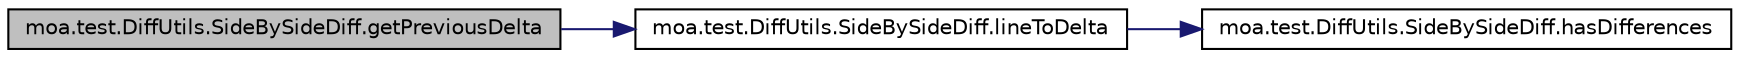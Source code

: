 digraph G
{
  edge [fontname="Helvetica",fontsize="10",labelfontname="Helvetica",labelfontsize="10"];
  node [fontname="Helvetica",fontsize="10",shape=record];
  rankdir=LR;
  Node1 [label="moa.test.DiffUtils.SideBySideDiff.getPreviousDelta",height=0.2,width=0.4,color="black", fillcolor="grey75", style="filled" fontcolor="black"];
  Node1 -> Node2 [color="midnightblue",fontsize="10",style="solid",fontname="Helvetica"];
  Node2 [label="moa.test.DiffUtils.SideBySideDiff.lineToDelta",height=0.2,width=0.4,color="black", fillcolor="white", style="filled",URL="$classmoa_1_1test_1_1DiffUtils_1_1SideBySideDiff.html#a25b73afa19efd76c2f7101b968324069",tooltip="Returns the closest patch delta index for the given line number."];
  Node2 -> Node3 [color="midnightblue",fontsize="10",style="solid",fontname="Helvetica"];
  Node3 [label="moa.test.DiffUtils.SideBySideDiff.hasDifferences",height=0.2,width=0.4,color="black", fillcolor="white", style="filled",URL="$classmoa_1_1test_1_1DiffUtils_1_1SideBySideDiff.html#a9973e1b343f75375ee16732015337254",tooltip="Returns whether there are any differences between the two files/lists."];
}
